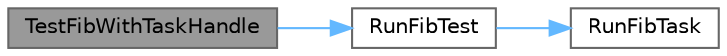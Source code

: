 digraph "TestFibWithTaskHandle"
{
 // LATEX_PDF_SIZE
  bgcolor="transparent";
  edge [fontname=Helvetica,fontsize=10,labelfontname=Helvetica,labelfontsize=10];
  node [fontname=Helvetica,fontsize=10,shape=box,height=0.2,width=0.4];
  rankdir="LR";
  Node1 [id="Node000001",label="TestFibWithTaskHandle",height=0.2,width=0.4,color="gray40", fillcolor="grey60", style="filled", fontcolor="black",tooltip=" "];
  Node1 -> Node2 [id="edge3_Node000001_Node000002",color="steelblue1",style="solid",tooltip=" "];
  Node2 [id="Node000002",label="RunFibTest",height=0.2,width=0.4,color="grey40", fillcolor="white", style="filled",URL="$test__task__group_8cpp.html#a058ae24762c54a29e65a5da8bcca6184",tooltip=" "];
  Node2 -> Node3 [id="edge4_Node000002_Node000003",color="steelblue1",style="solid",tooltip=" "];
  Node3 [id="Node000003",label="RunFibTask",height=0.2,width=0.4,color="grey40", fillcolor="white", style="filled",URL="$test__task__group_8cpp.html#a8cf8261aa4ec378b0b0ffe10f8460b0d",tooltip=" "];
}

